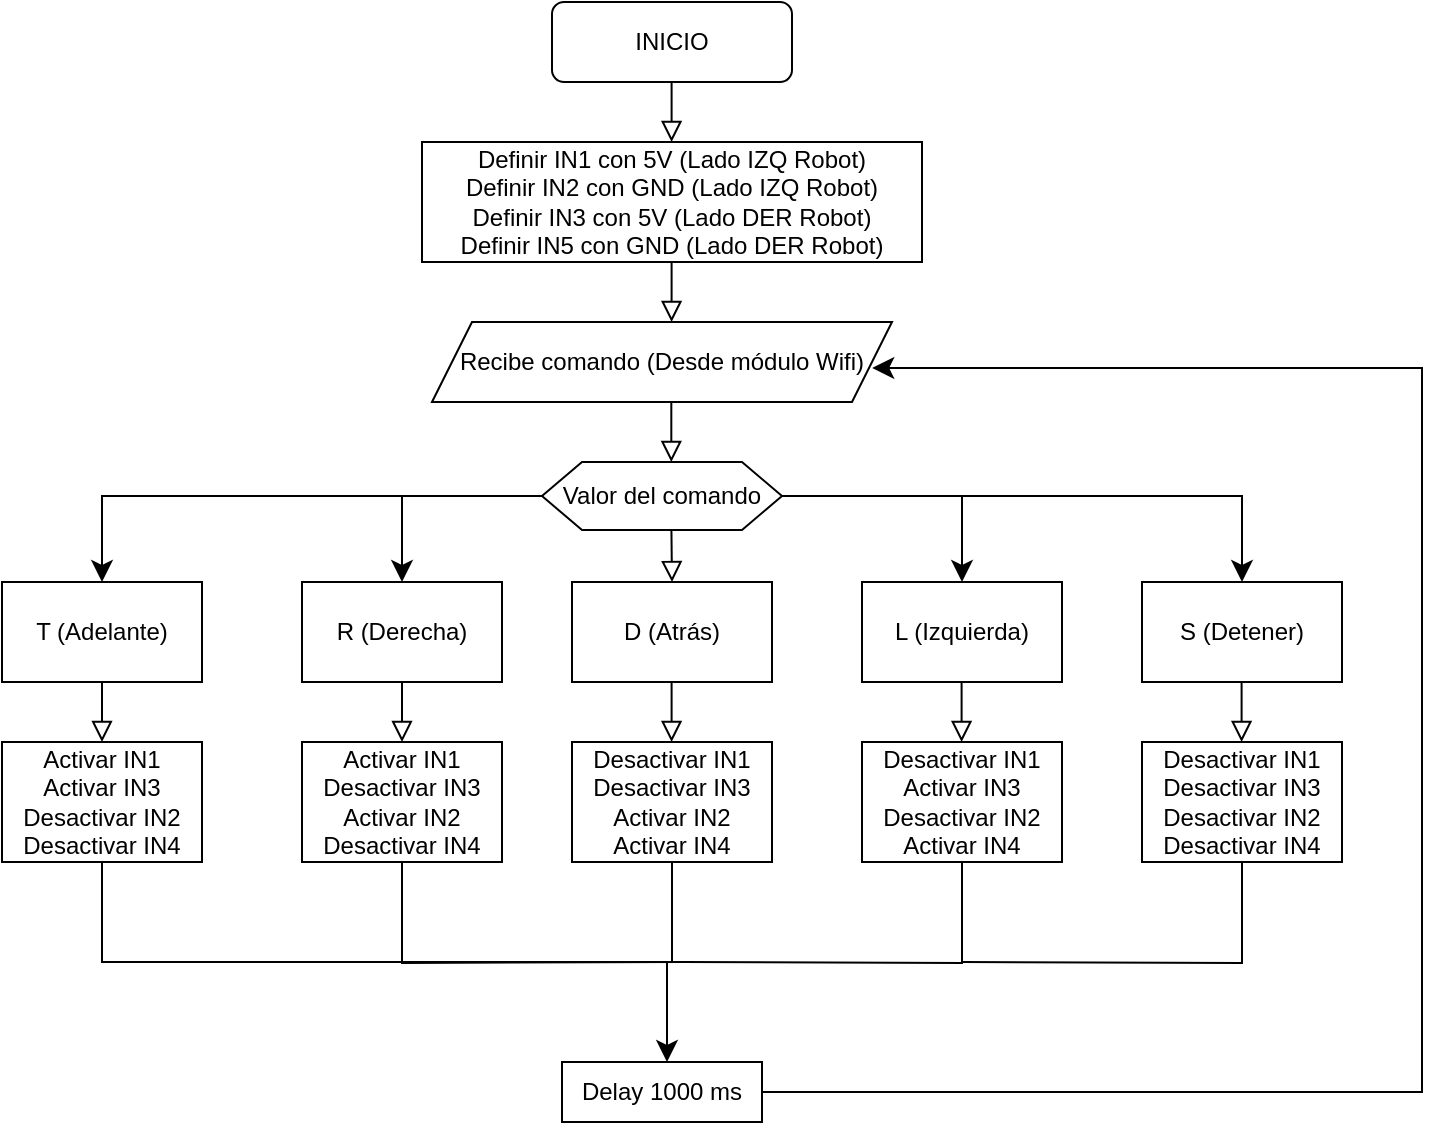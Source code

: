 <mxfile version="14.6.10" type="device"><diagram id="C5RBs43oDa-KdzZeNtuy" name="Page-1"><mxGraphModel dx="811" dy="458" grid="1" gridSize="10" guides="1" tooltips="1" connect="1" arrows="1" fold="1" page="1" pageScale="1" pageWidth="827" pageHeight="1169" math="0" shadow="0"><root><mxCell id="WIyWlLk6GJQsqaUBKTNV-0"/><mxCell id="WIyWlLk6GJQsqaUBKTNV-1" parent="WIyWlLk6GJQsqaUBKTNV-0"/><mxCell id="WIyWlLk6GJQsqaUBKTNV-3" value="INICIO" style="rounded=1;whiteSpace=wrap;html=1;fontSize=12;glass=0;strokeWidth=1;shadow=0;" parent="WIyWlLk6GJQsqaUBKTNV-1" vertex="1"><mxGeometry x="345" y="90" width="120" height="40" as="geometry"/></mxCell><mxCell id="67PQimRrt-9SWps0YGyX-26" value="Definir IN1 con 5V (Lado IZQ Robot)&lt;br&gt;Definir IN2 con GND (Lado IZQ Robot)&lt;br&gt;Definir IN3 con 5V (Lado DER Robot)&lt;br&gt;Definir IN5 con GND (Lado DER Robot)" style="rounded=0;whiteSpace=wrap;html=1;" vertex="1" parent="WIyWlLk6GJQsqaUBKTNV-1"><mxGeometry x="280" y="160" width="250" height="60" as="geometry"/></mxCell><mxCell id="67PQimRrt-9SWps0YGyX-39" value="" style="edgeStyle=orthogonalEdgeStyle;rounded=0;orthogonalLoop=1;jettySize=auto;html=1;shadow=0;labelBackgroundColor=none;endArrow=block;endFill=0;endSize=8;strokeWidth=1;" edge="1" parent="WIyWlLk6GJQsqaUBKTNV-1"><mxGeometry relative="1" as="geometry"><mxPoint x="404.659" y="290.002" as="sourcePoint"/><mxPoint x="404.659" y="320.01" as="targetPoint"/></mxGeometry></mxCell><mxCell id="67PQimRrt-9SWps0YGyX-40" value="" style="edgeStyle=orthogonalEdgeStyle;rounded=0;orthogonalLoop=1;jettySize=auto;html=1;shadow=0;labelBackgroundColor=none;endArrow=block;endFill=0;endSize=8;strokeWidth=1;" edge="1" parent="WIyWlLk6GJQsqaUBKTNV-1"><mxGeometry relative="1" as="geometry"><mxPoint x="404.799" y="129.992" as="sourcePoint"/><mxPoint x="404.799" y="160" as="targetPoint"/></mxGeometry></mxCell><mxCell id="67PQimRrt-9SWps0YGyX-42" value="Delay 1000 ms" style="rounded=0;whiteSpace=wrap;html=1;" vertex="1" parent="WIyWlLk6GJQsqaUBKTNV-1"><mxGeometry x="350" y="620" width="100" height="30" as="geometry"/></mxCell><mxCell id="67PQimRrt-9SWps0YGyX-49" value="Valor del comando" style="shape=hexagon;perimeter=hexagonPerimeter2;whiteSpace=wrap;html=1;fixedSize=1;" vertex="1" parent="WIyWlLk6GJQsqaUBKTNV-1"><mxGeometry x="340" y="320" width="120" height="34" as="geometry"/></mxCell><mxCell id="67PQimRrt-9SWps0YGyX-51" value="Recibe comando (Desde módulo Wifi)" style="shape=parallelogram;perimeter=parallelogramPerimeter;whiteSpace=wrap;html=1;fixedSize=1;" vertex="1" parent="WIyWlLk6GJQsqaUBKTNV-1"><mxGeometry x="285" y="250" width="230" height="40" as="geometry"/></mxCell><mxCell id="67PQimRrt-9SWps0YGyX-52" value="" style="edgeStyle=orthogonalEdgeStyle;rounded=0;orthogonalLoop=1;jettySize=auto;html=1;shadow=0;labelBackgroundColor=none;endArrow=block;endFill=0;endSize=8;strokeWidth=1;" edge="1" parent="WIyWlLk6GJQsqaUBKTNV-1"><mxGeometry relative="1" as="geometry"><mxPoint x="404.799" y="220.002" as="sourcePoint"/><mxPoint x="404.799" y="250.01" as="targetPoint"/></mxGeometry></mxCell><mxCell id="67PQimRrt-9SWps0YGyX-53" value="T (Adelante)" style="rounded=0;whiteSpace=wrap;html=1;" vertex="1" parent="WIyWlLk6GJQsqaUBKTNV-1"><mxGeometry x="70" y="380" width="100" height="50" as="geometry"/></mxCell><mxCell id="67PQimRrt-9SWps0YGyX-54" value="R (Derecha)" style="rounded=0;whiteSpace=wrap;html=1;" vertex="1" parent="WIyWlLk6GJQsqaUBKTNV-1"><mxGeometry x="220" y="380" width="100" height="50" as="geometry"/></mxCell><mxCell id="67PQimRrt-9SWps0YGyX-55" value="D (Atrás)" style="rounded=0;whiteSpace=wrap;html=1;" vertex="1" parent="WIyWlLk6GJQsqaUBKTNV-1"><mxGeometry x="355" y="380" width="100" height="50" as="geometry"/></mxCell><mxCell id="67PQimRrt-9SWps0YGyX-56" value="L (Izquierda)" style="rounded=0;whiteSpace=wrap;html=1;" vertex="1" parent="WIyWlLk6GJQsqaUBKTNV-1"><mxGeometry x="500" y="380" width="100" height="50" as="geometry"/></mxCell><mxCell id="67PQimRrt-9SWps0YGyX-57" value="S (Detener)" style="rounded=0;whiteSpace=wrap;html=1;" vertex="1" parent="WIyWlLk6GJQsqaUBKTNV-1"><mxGeometry x="640" y="380" width="100" height="50" as="geometry"/></mxCell><mxCell id="67PQimRrt-9SWps0YGyX-59" value="" style="endArrow=classic;html=1;rounded=0;edgeStyle=orthogonalEdgeStyle;shadow=0;labelBackgroundColor=none;endSize=8;strokeWidth=1;entryX=0.5;entryY=0;entryDx=0;entryDy=0;exitX=0;exitY=0.5;exitDx=0;exitDy=0;" edge="1" parent="WIyWlLk6GJQsqaUBKTNV-1" source="67PQimRrt-9SWps0YGyX-49" target="67PQimRrt-9SWps0YGyX-53"><mxGeometry width="50" height="50" relative="1" as="geometry"><mxPoint x="160" y="330" as="sourcePoint"/><mxPoint x="210" y="280" as="targetPoint"/></mxGeometry></mxCell><mxCell id="67PQimRrt-9SWps0YGyX-61" value="" style="endArrow=classic;html=1;rounded=0;edgeStyle=orthogonalEdgeStyle;shadow=0;labelBackgroundColor=none;endSize=8;strokeWidth=1;entryX=0.5;entryY=0;entryDx=0;entryDy=0;exitX=0;exitY=0.5;exitDx=0;exitDy=0;" edge="1" parent="WIyWlLk6GJQsqaUBKTNV-1" source="67PQimRrt-9SWps0YGyX-49" target="67PQimRrt-9SWps0YGyX-54"><mxGeometry width="50" height="50" relative="1" as="geometry"><mxPoint x="350.0" y="347" as="sourcePoint"/><mxPoint x="160" y="390" as="targetPoint"/><Array as="points"><mxPoint x="270" y="337"/></Array></mxGeometry></mxCell><mxCell id="67PQimRrt-9SWps0YGyX-64" value="" style="endArrow=classic;html=1;rounded=0;edgeStyle=orthogonalEdgeStyle;shadow=0;labelBackgroundColor=none;endSize=8;strokeWidth=1;exitX=1;exitY=0.5;exitDx=0;exitDy=0;entryX=0.5;entryY=0;entryDx=0;entryDy=0;" edge="1" parent="WIyWlLk6GJQsqaUBKTNV-1" source="67PQimRrt-9SWps0YGyX-49" target="67PQimRrt-9SWps0YGyX-56"><mxGeometry width="50" height="50" relative="1" as="geometry"><mxPoint x="530" y="360" as="sourcePoint"/><mxPoint x="580" y="310" as="targetPoint"/></mxGeometry></mxCell><mxCell id="67PQimRrt-9SWps0YGyX-65" value="" style="endArrow=classic;html=1;rounded=0;edgeStyle=orthogonalEdgeStyle;shadow=0;labelBackgroundColor=none;endSize=8;strokeWidth=1;exitX=1;exitY=0.5;exitDx=0;exitDy=0;entryX=0.5;entryY=0;entryDx=0;entryDy=0;" edge="1" parent="WIyWlLk6GJQsqaUBKTNV-1" source="67PQimRrt-9SWps0YGyX-49" target="67PQimRrt-9SWps0YGyX-57"><mxGeometry width="50" height="50" relative="1" as="geometry"><mxPoint x="590" y="360" as="sourcePoint"/><mxPoint x="640" y="310" as="targetPoint"/></mxGeometry></mxCell><mxCell id="67PQimRrt-9SWps0YGyX-67" value="" style="edgeStyle=orthogonalEdgeStyle;rounded=0;orthogonalLoop=1;jettySize=auto;html=1;shadow=0;labelBackgroundColor=none;endArrow=block;endFill=0;endSize=8;strokeWidth=1;" edge="1" parent="WIyWlLk6GJQsqaUBKTNV-1"><mxGeometry relative="1" as="geometry"><mxPoint x="404.719" y="354.002" as="sourcePoint"/><mxPoint x="405" y="380" as="targetPoint"/></mxGeometry></mxCell><mxCell id="67PQimRrt-9SWps0YGyX-69" value="Activar IN1&lt;br&gt;Activar IN3&lt;br&gt;Desactivar IN2&lt;br&gt;Desactivar IN4" style="rounded=0;whiteSpace=wrap;html=1;" vertex="1" parent="WIyWlLk6GJQsqaUBKTNV-1"><mxGeometry x="70" y="460" width="100" height="60" as="geometry"/></mxCell><mxCell id="67PQimRrt-9SWps0YGyX-70" value="Activar IN1&lt;br&gt;Desactivar IN3&lt;br&gt;Activar IN2&lt;br&gt;Desactivar IN4" style="rounded=0;whiteSpace=wrap;html=1;" vertex="1" parent="WIyWlLk6GJQsqaUBKTNV-1"><mxGeometry x="220" y="460" width="100" height="60" as="geometry"/></mxCell><mxCell id="67PQimRrt-9SWps0YGyX-71" value="Desactivar IN1&lt;br&gt;Desactivar IN3&lt;br&gt;Activar IN2&lt;br&gt;Activar IN4" style="rounded=0;whiteSpace=wrap;html=1;" vertex="1" parent="WIyWlLk6GJQsqaUBKTNV-1"><mxGeometry x="355" y="460" width="100" height="60" as="geometry"/></mxCell><mxCell id="67PQimRrt-9SWps0YGyX-72" value="Desactivar IN1&lt;br&gt;Activar IN3&lt;br&gt;Desactivar IN2&lt;br&gt;Activar IN4" style="rounded=0;whiteSpace=wrap;html=1;" vertex="1" parent="WIyWlLk6GJQsqaUBKTNV-1"><mxGeometry x="500" y="460" width="100" height="60" as="geometry"/></mxCell><mxCell id="67PQimRrt-9SWps0YGyX-73" value="Desactivar IN1&lt;br&gt;Desactivar IN3&lt;br&gt;Desactivar IN2&lt;br&gt;Desactivar IN4" style="rounded=0;whiteSpace=wrap;html=1;" vertex="1" parent="WIyWlLk6GJQsqaUBKTNV-1"><mxGeometry x="640" y="460" width="100" height="60" as="geometry"/></mxCell><mxCell id="67PQimRrt-9SWps0YGyX-74" value="" style="edgeStyle=orthogonalEdgeStyle;rounded=0;orthogonalLoop=1;jettySize=auto;html=1;shadow=0;labelBackgroundColor=none;endArrow=block;endFill=0;endSize=8;strokeWidth=1;exitX=0.5;exitY=1;exitDx=0;exitDy=0;" edge="1" parent="WIyWlLk6GJQsqaUBKTNV-1" source="67PQimRrt-9SWps0YGyX-53"><mxGeometry relative="1" as="geometry"><mxPoint x="119.719" y="434.002" as="sourcePoint"/><mxPoint x="120" y="460" as="targetPoint"/></mxGeometry></mxCell><mxCell id="67PQimRrt-9SWps0YGyX-75" value="" style="edgeStyle=orthogonalEdgeStyle;rounded=0;orthogonalLoop=1;jettySize=auto;html=1;shadow=0;labelBackgroundColor=none;endArrow=block;endFill=0;endSize=8;strokeWidth=1;exitX=0.5;exitY=1;exitDx=0;exitDy=0;" edge="1" parent="WIyWlLk6GJQsqaUBKTNV-1"><mxGeometry relative="1" as="geometry"><mxPoint x="270" y="430" as="sourcePoint"/><mxPoint x="270" y="460" as="targetPoint"/></mxGeometry></mxCell><mxCell id="67PQimRrt-9SWps0YGyX-76" value="" style="edgeStyle=orthogonalEdgeStyle;rounded=0;orthogonalLoop=1;jettySize=auto;html=1;shadow=0;labelBackgroundColor=none;endArrow=block;endFill=0;endSize=8;strokeWidth=1;exitX=0.5;exitY=1;exitDx=0;exitDy=0;" edge="1" parent="WIyWlLk6GJQsqaUBKTNV-1"><mxGeometry relative="1" as="geometry"><mxPoint x="404.8" y="430" as="sourcePoint"/><mxPoint x="404.8" y="460" as="targetPoint"/></mxGeometry></mxCell><mxCell id="67PQimRrt-9SWps0YGyX-77" value="" style="edgeStyle=orthogonalEdgeStyle;rounded=0;orthogonalLoop=1;jettySize=auto;html=1;shadow=0;labelBackgroundColor=none;endArrow=block;endFill=0;endSize=8;strokeWidth=1;exitX=0.5;exitY=1;exitDx=0;exitDy=0;" edge="1" parent="WIyWlLk6GJQsqaUBKTNV-1"><mxGeometry relative="1" as="geometry"><mxPoint x="549.8" y="430" as="sourcePoint"/><mxPoint x="549.8" y="460" as="targetPoint"/></mxGeometry></mxCell><mxCell id="67PQimRrt-9SWps0YGyX-78" value="" style="edgeStyle=orthogonalEdgeStyle;rounded=0;orthogonalLoop=1;jettySize=auto;html=1;shadow=0;labelBackgroundColor=none;endArrow=block;endFill=0;endSize=8;strokeWidth=1;exitX=0.5;exitY=1;exitDx=0;exitDy=0;" edge="1" parent="WIyWlLk6GJQsqaUBKTNV-1"><mxGeometry relative="1" as="geometry"><mxPoint x="689.8" y="430" as="sourcePoint"/><mxPoint x="689.8" y="460" as="targetPoint"/></mxGeometry></mxCell><mxCell id="67PQimRrt-9SWps0YGyX-79" value="" style="endArrow=classic;html=1;rounded=0;edgeStyle=orthogonalEdgeStyle;shadow=0;labelBackgroundColor=none;endSize=8;strokeWidth=1;exitX=0.5;exitY=1;exitDx=0;exitDy=0;entryX=0.525;entryY=0;entryDx=0;entryDy=0;entryPerimeter=0;" edge="1" parent="WIyWlLk6GJQsqaUBKTNV-1" source="67PQimRrt-9SWps0YGyX-69" target="67PQimRrt-9SWps0YGyX-42"><mxGeometry width="50" height="50" relative="1" as="geometry"><mxPoint x="240" y="620" as="sourcePoint"/><mxPoint x="370" y="610" as="targetPoint"/></mxGeometry></mxCell><mxCell id="67PQimRrt-9SWps0YGyX-81" value="" style="endArrow=none;html=1;rounded=0;edgeStyle=orthogonalEdgeStyle;shadow=0;labelBackgroundColor=none;endSize=8;strokeWidth=1;entryX=0.5;entryY=1;entryDx=0;entryDy=0;" edge="1" parent="WIyWlLk6GJQsqaUBKTNV-1" target="67PQimRrt-9SWps0YGyX-70"><mxGeometry width="50" height="50" relative="1" as="geometry"><mxPoint x="410" y="570" as="sourcePoint"/><mxPoint x="340" y="540" as="targetPoint"/></mxGeometry></mxCell><mxCell id="67PQimRrt-9SWps0YGyX-82" value="" style="endArrow=none;html=1;rounded=0;edgeStyle=orthogonalEdgeStyle;shadow=0;labelBackgroundColor=none;endSize=8;strokeWidth=1;entryX=0.5;entryY=1;entryDx=0;entryDy=0;" edge="1" parent="WIyWlLk6GJQsqaUBKTNV-1" target="67PQimRrt-9SWps0YGyX-71"><mxGeometry width="50" height="50" relative="1" as="geometry"><mxPoint x="405" y="570" as="sourcePoint"/><mxPoint x="280" y="530" as="targetPoint"/><Array as="points"><mxPoint x="405" y="570"/><mxPoint x="405" y="570"/></Array></mxGeometry></mxCell><mxCell id="67PQimRrt-9SWps0YGyX-83" value="" style="endArrow=none;html=1;rounded=0;edgeStyle=orthogonalEdgeStyle;shadow=0;labelBackgroundColor=none;endSize=8;strokeWidth=1;entryX=0.5;entryY=1;entryDx=0;entryDy=0;" edge="1" parent="WIyWlLk6GJQsqaUBKTNV-1" target="67PQimRrt-9SWps0YGyX-72"><mxGeometry width="50" height="50" relative="1" as="geometry"><mxPoint x="410" y="570" as="sourcePoint"/><mxPoint x="590" y="550" as="targetPoint"/></mxGeometry></mxCell><mxCell id="67PQimRrt-9SWps0YGyX-84" value="" style="endArrow=none;html=1;rounded=0;edgeStyle=orthogonalEdgeStyle;shadow=0;labelBackgroundColor=none;endSize=8;strokeWidth=1;entryX=0.5;entryY=1;entryDx=0;entryDy=0;" edge="1" parent="WIyWlLk6GJQsqaUBKTNV-1" target="67PQimRrt-9SWps0YGyX-73"><mxGeometry width="50" height="50" relative="1" as="geometry"><mxPoint x="550" y="570" as="sourcePoint"/><mxPoint x="720" y="540" as="targetPoint"/></mxGeometry></mxCell><mxCell id="67PQimRrt-9SWps0YGyX-85" value="" style="endArrow=classic;html=1;rounded=0;edgeStyle=orthogonalEdgeStyle;shadow=0;labelBackgroundColor=none;endSize=8;strokeWidth=1;exitX=1;exitY=0.5;exitDx=0;exitDy=0;entryX=0.957;entryY=0.575;entryDx=0;entryDy=0;entryPerimeter=0;" edge="1" parent="WIyWlLk6GJQsqaUBKTNV-1" source="67PQimRrt-9SWps0YGyX-42" target="67PQimRrt-9SWps0YGyX-51"><mxGeometry width="50" height="50" relative="1" as="geometry"><mxPoint x="560" y="640" as="sourcePoint"/><mxPoint x="770" y="270" as="targetPoint"/><Array as="points"><mxPoint x="780" y="635"/><mxPoint x="780" y="273"/></Array></mxGeometry></mxCell></root></mxGraphModel></diagram></mxfile>